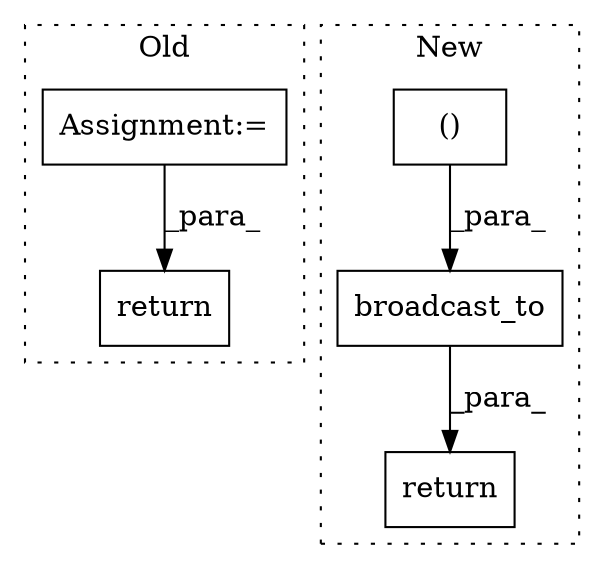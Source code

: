 digraph G {
subgraph cluster0 {
1 [label="return" a="41" s="2496" l="12" shape="box"];
4 [label="Assignment:=" a="7" s="1830" l="1" shape="box"];
label = "Old";
style="dotted";
}
subgraph cluster1 {
2 [label="broadcast_to" a="32" s="2620,2718" l="13,1" shape="box"];
3 [label="return" a="41" s="2970" l="7" shape="box"];
5 [label="()" a="106" s="2667" l="16" shape="box"];
label = "New";
style="dotted";
}
2 -> 3 [label="_para_"];
4 -> 1 [label="_para_"];
5 -> 2 [label="_para_"];
}